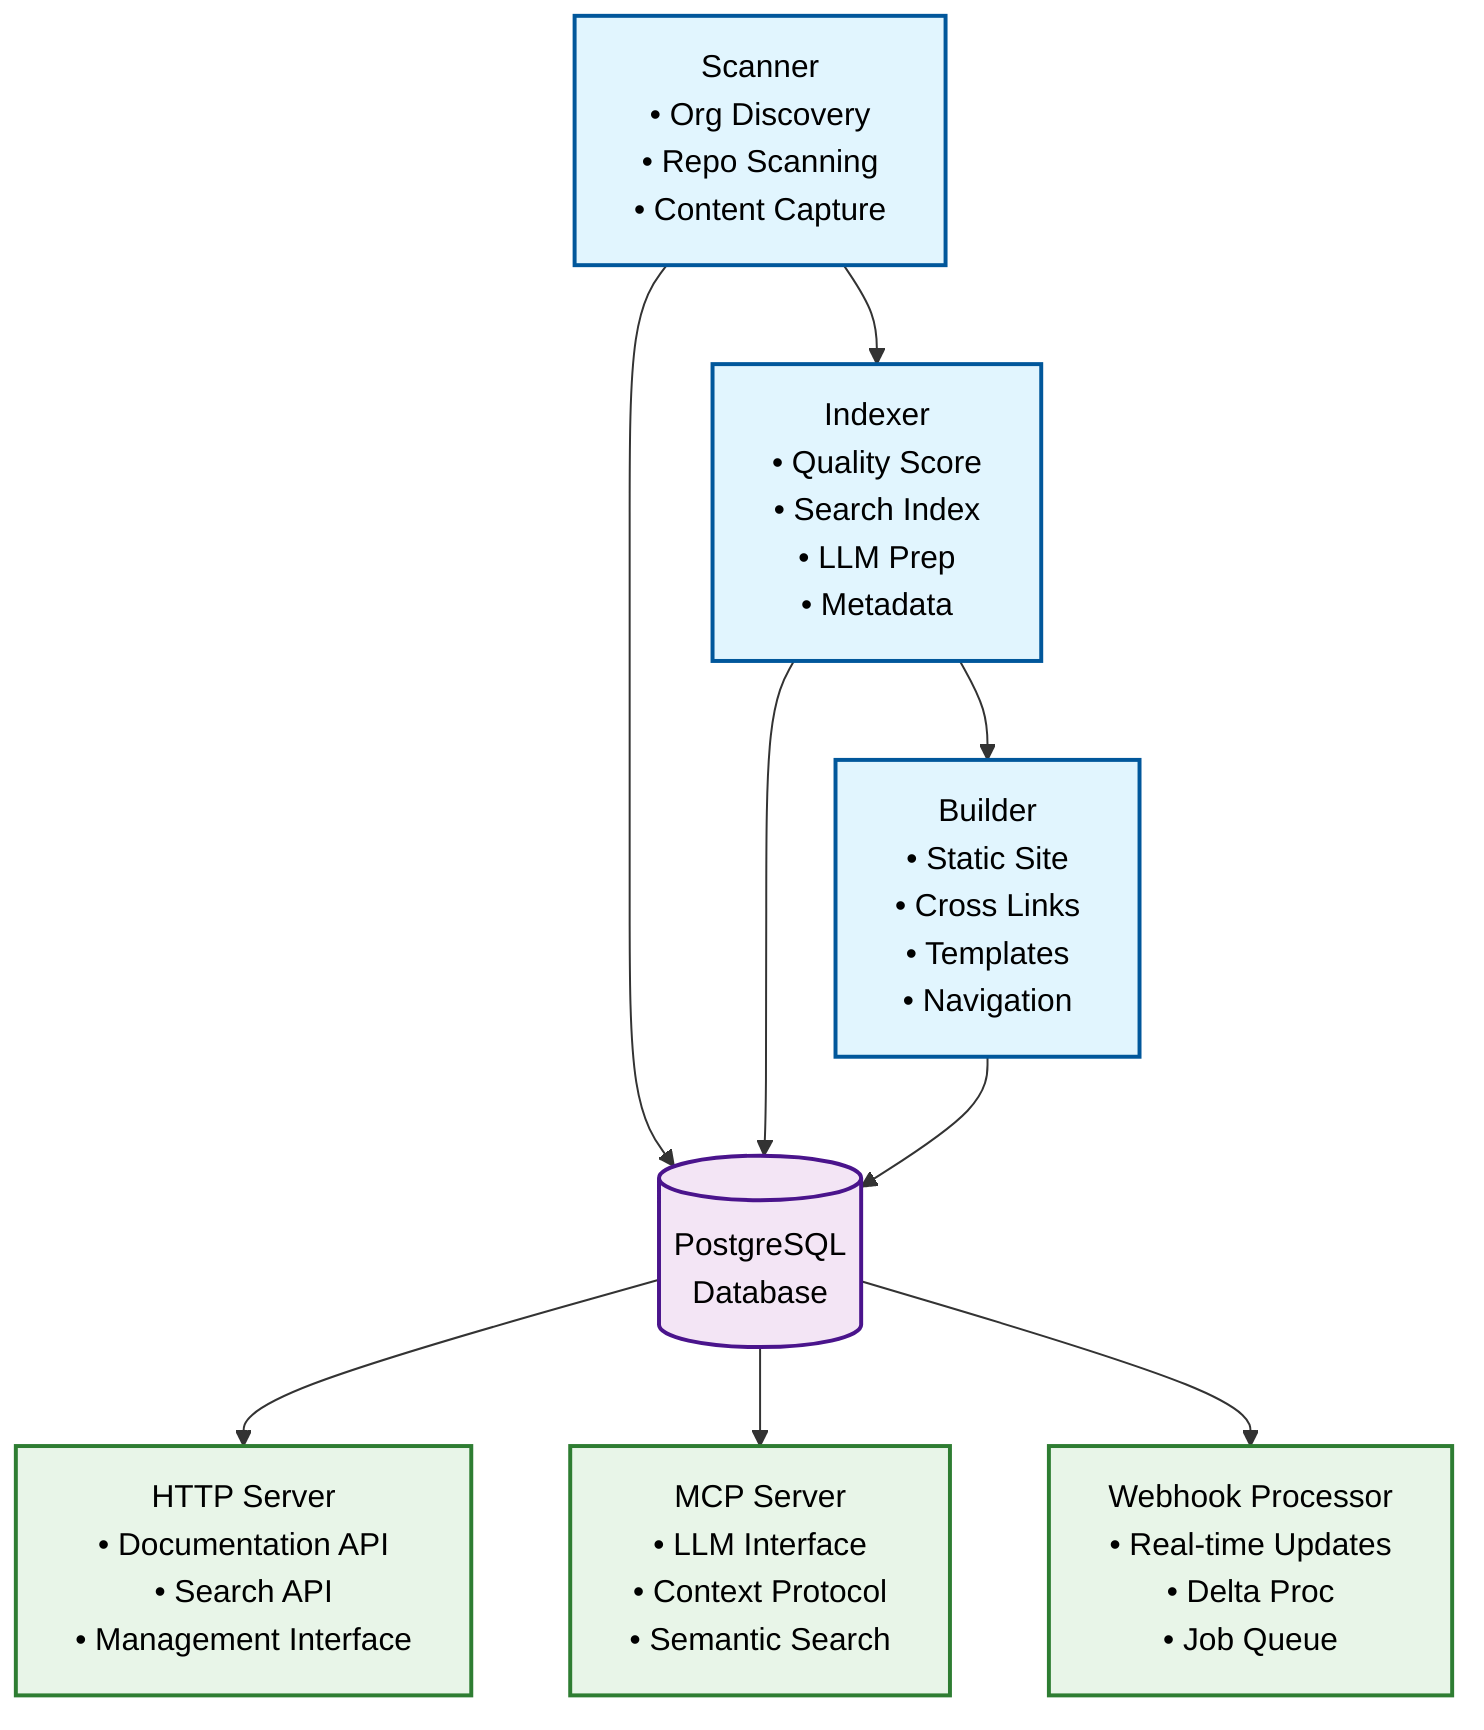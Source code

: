 flowchart TD
    %% Core Processing Pipeline
    Scanner["Scanner<br/>• Org Discovery<br/>• Repo Scanning<br/>• Content Capture"]
    Indexer["Indexer<br/>• Quality Score<br/>• Search Index<br/>• LLM Prep<br/>• Metadata"]
    Builder["Builder<br/>• Static Site<br/>• Cross Links<br/>• Templates<br/>• Navigation"]
    
    %% Database
    DB[("PostgreSQL<br/>Database")]
    
    %% Service Layer
    HTTP["HTTP Server<br/>• Documentation API<br/>• Search API<br/>• Management Interface"]
    MCP["MCP Server<br/>• LLM Interface<br/>• Context Protocol<br/>• Semantic Search"]
    Webhook["Webhook Processor<br/>• Real-time Updates<br/>• Delta Proc<br/>• Job Queue"]
    
    %% Processing Flow
    Scanner --> Indexer
    Indexer --> Builder
    
    %% Database Connections
    Scanner --> DB
    Indexer --> DB
    Builder --> DB
    
    %% Service Connections
    DB --> HTTP
    DB --> MCP
    DB --> Webhook
    
    %% Styling
    classDef processor fill:#e1f5fe,stroke:#01579b,stroke-width:2px,color:#000
    classDef database fill:#f3e5f5,stroke:#4a148c,stroke-width:2px,color:#000
    classDef service fill:#e8f5e8,stroke:#2e7d32,stroke-width:2px,color:#000
    
    class Scanner,Indexer,Builder processor
    class DB database
    class HTTP,MCP,Webhook service